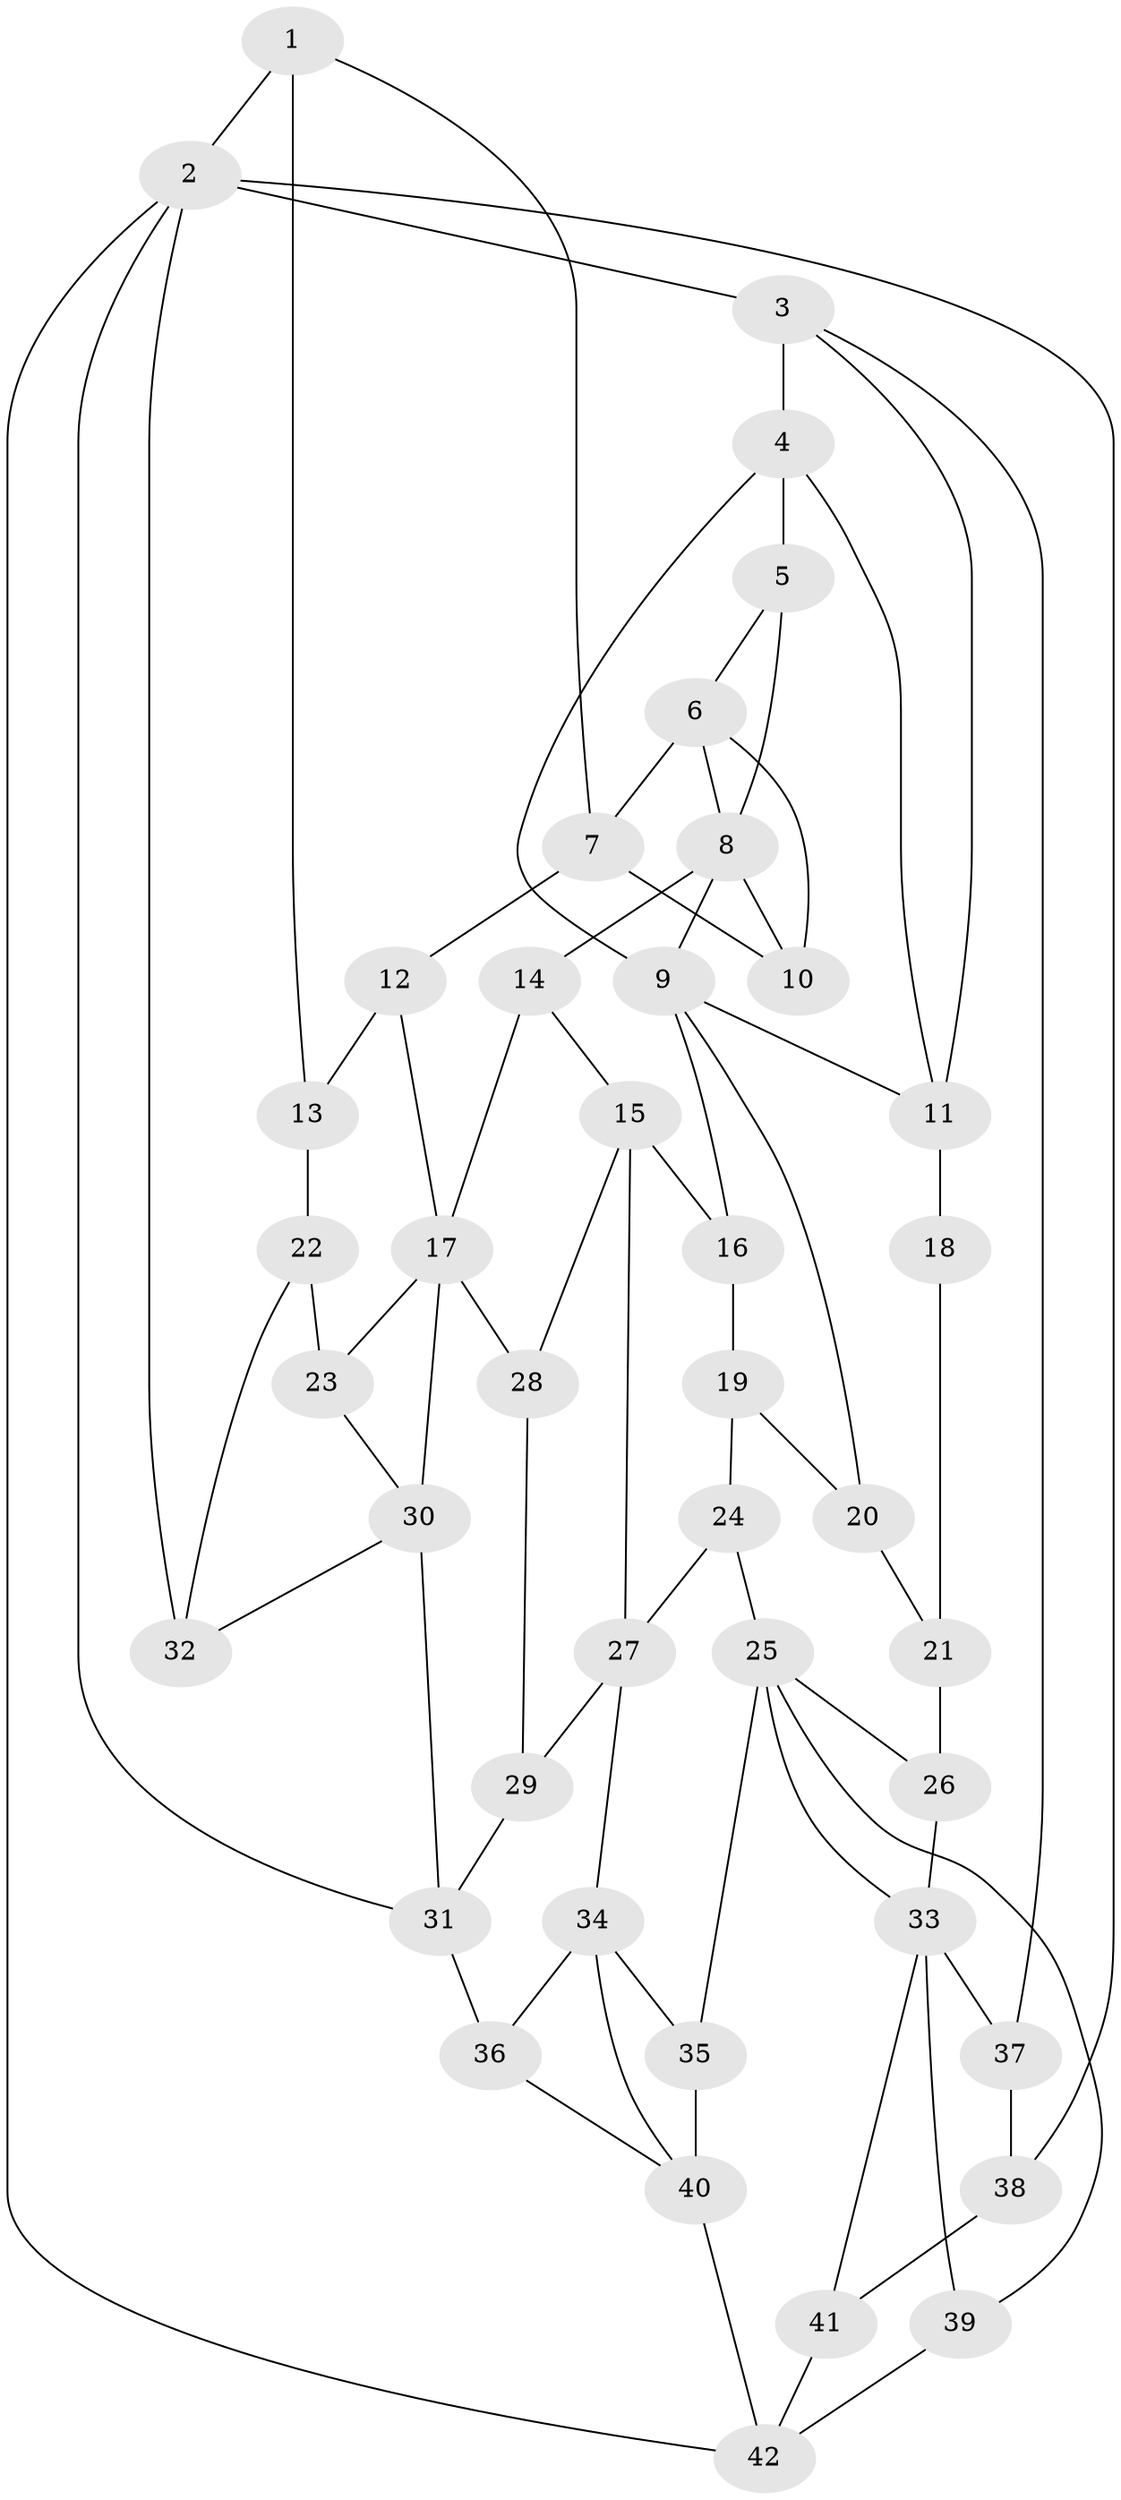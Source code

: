 // original degree distribution, {3: 0.014705882352941176, 6: 0.21323529411764705, 5: 0.5441176470588235, 4: 0.22794117647058823}
// Generated by graph-tools (version 1.1) at 2025/54/03/04/25 22:54:17]
// undirected, 42 vertices, 75 edges
graph export_dot {
  node [color=gray90,style=filled];
  1;
  2;
  3;
  4;
  5;
  6;
  7;
  8;
  9;
  10;
  11;
  12;
  13;
  14;
  15;
  16;
  17;
  18;
  19;
  20;
  21;
  22;
  23;
  24;
  25;
  26;
  27;
  28;
  29;
  30;
  31;
  32;
  33;
  34;
  35;
  36;
  37;
  38;
  39;
  40;
  41;
  42;
  1 -- 2 [weight=2.0];
  1 -- 7 [weight=1.0];
  1 -- 13 [weight=2.0];
  2 -- 3 [weight=2.0];
  2 -- 31 [weight=1.0];
  2 -- 32 [weight=3.0];
  2 -- 38 [weight=2.0];
  2 -- 42 [weight=1.0];
  3 -- 4 [weight=2.0];
  3 -- 11 [weight=1.0];
  3 -- 37 [weight=1.0];
  4 -- 5 [weight=2.0];
  4 -- 9 [weight=1.0];
  4 -- 11 [weight=1.0];
  5 -- 6 [weight=1.0];
  5 -- 8 [weight=1.0];
  6 -- 7 [weight=1.0];
  6 -- 8 [weight=1.0];
  6 -- 10 [weight=1.0];
  7 -- 10 [weight=3.0];
  7 -- 12 [weight=1.0];
  8 -- 9 [weight=1.0];
  8 -- 10 [weight=1.0];
  8 -- 14 [weight=1.0];
  9 -- 11 [weight=1.0];
  9 -- 16 [weight=1.0];
  9 -- 20 [weight=1.0];
  11 -- 18 [weight=3.0];
  12 -- 13 [weight=2.0];
  12 -- 17 [weight=1.0];
  13 -- 22 [weight=2.0];
  14 -- 15 [weight=1.0];
  14 -- 17 [weight=1.0];
  15 -- 16 [weight=1.0];
  15 -- 27 [weight=1.0];
  15 -- 28 [weight=1.0];
  16 -- 19 [weight=2.0];
  17 -- 23 [weight=3.0];
  17 -- 28 [weight=3.0];
  17 -- 30 [weight=1.0];
  18 -- 21 [weight=2.0];
  19 -- 20 [weight=2.0];
  19 -- 24 [weight=2.0];
  20 -- 21 [weight=1.0];
  21 -- 26 [weight=2.0];
  22 -- 23 [weight=2.0];
  22 -- 32 [weight=1.0];
  23 -- 30 [weight=1.0];
  24 -- 25 [weight=2.0];
  24 -- 27 [weight=1.0];
  25 -- 26 [weight=1.0];
  25 -- 33 [weight=1.0];
  25 -- 35 [weight=1.0];
  25 -- 39 [weight=1.0];
  26 -- 33 [weight=2.0];
  27 -- 29 [weight=1.0];
  27 -- 34 [weight=2.0];
  28 -- 29 [weight=2.0];
  29 -- 31 [weight=1.0];
  30 -- 31 [weight=2.0];
  30 -- 32 [weight=1.0];
  31 -- 36 [weight=2.0];
  33 -- 37 [weight=1.0];
  33 -- 39 [weight=1.0];
  33 -- 41 [weight=1.0];
  34 -- 35 [weight=1.0];
  34 -- 36 [weight=2.0];
  34 -- 40 [weight=1.0];
  35 -- 40 [weight=1.0];
  36 -- 40 [weight=1.0];
  37 -- 38 [weight=2.0];
  38 -- 41 [weight=2.0];
  39 -- 42 [weight=2.0];
  40 -- 42 [weight=2.0];
  41 -- 42 [weight=1.0];
}
